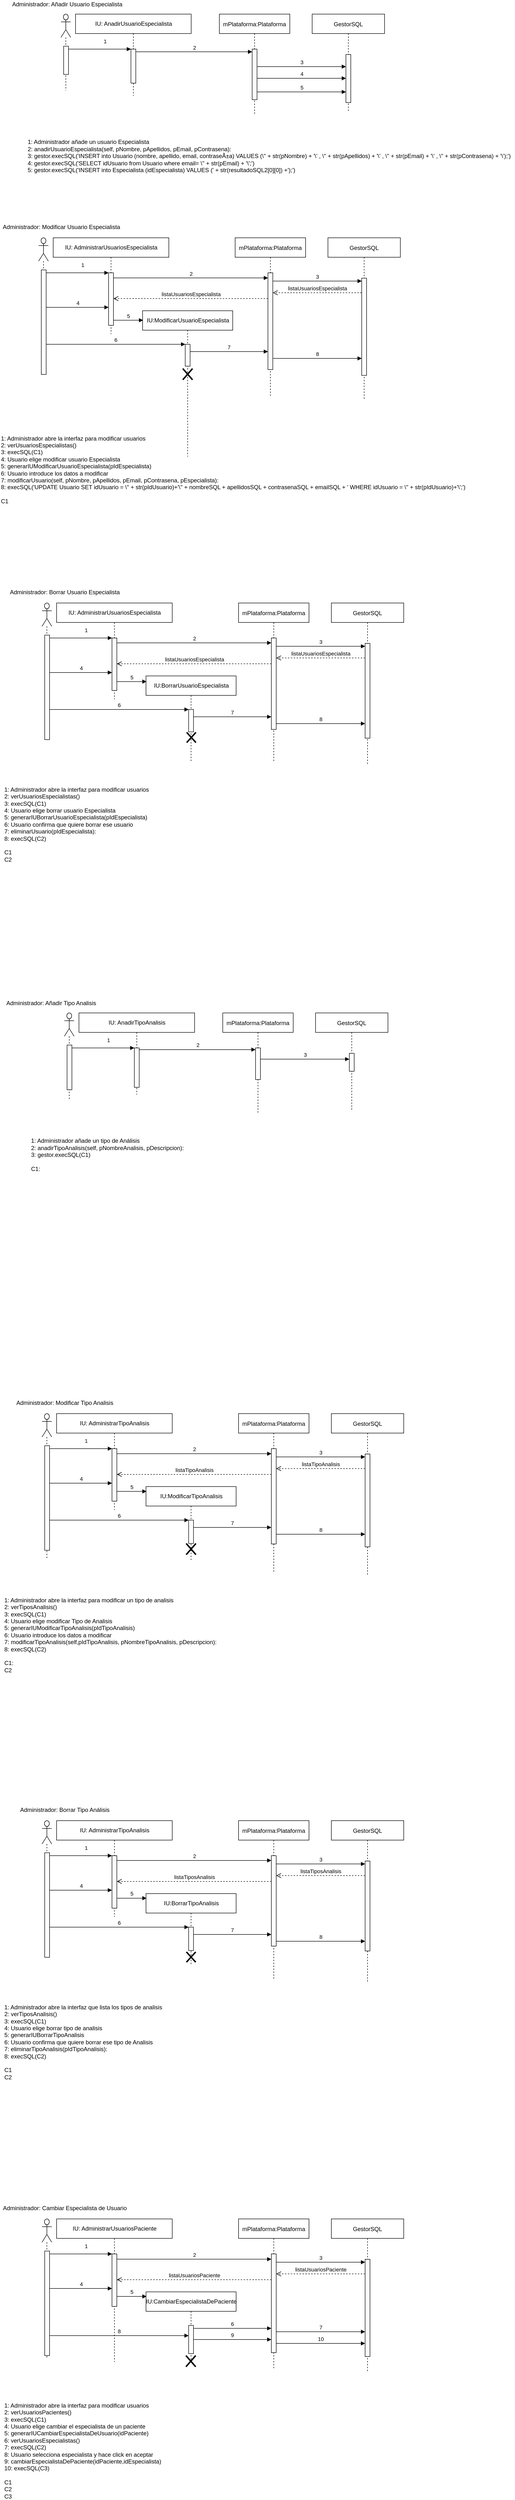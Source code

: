 <mxfile version="14.7.3" type="device"><diagram id="2d8JlAMnfl2l_LBs6VGi" name="Page-1"><mxGraphModel dx="1178" dy="-188" grid="0" gridSize="10" guides="1" tooltips="1" connect="1" arrows="1" fold="1" page="1" pageScale="1" pageWidth="1169" pageHeight="827" math="0" shadow="0"><root><mxCell id="0"/><mxCell id="1" parent="0"/><mxCell id="Lq28aBWyQEKYbJpeoMId-1" value="mPlataforma:Plataforma" style="shape=umlLifeline;perimeter=lifelinePerimeter;container=1;collapsible=0;recursiveResize=0;rounded=0;shadow=0;strokeWidth=1;" parent="1" vertex="1"><mxGeometry x="451.5" y="1316" width="145" height="206" as="geometry"/></mxCell><mxCell id="Lq28aBWyQEKYbJpeoMId-2" value="" style="points=[];perimeter=orthogonalPerimeter;rounded=0;shadow=0;strokeWidth=1;" parent="Lq28aBWyQEKYbJpeoMId-1" vertex="1"><mxGeometry x="67.5" y="72" width="10" height="104" as="geometry"/></mxCell><mxCell id="Lq28aBWyQEKYbJpeoMId-3" value="GestorSQL" style="shape=umlLifeline;perimeter=lifelinePerimeter;container=1;collapsible=0;recursiveResize=0;rounded=0;shadow=0;strokeWidth=1;" parent="1" vertex="1"><mxGeometry x="642.5" y="1316" width="149" height="201" as="geometry"/></mxCell><mxCell id="Lq28aBWyQEKYbJpeoMId-4" value="" style="points=[];perimeter=orthogonalPerimeter;rounded=0;shadow=0;strokeWidth=1;" parent="Lq28aBWyQEKYbJpeoMId-3" vertex="1"><mxGeometry x="69.5" y="83" width="10" height="99" as="geometry"/></mxCell><mxCell id="Lq28aBWyQEKYbJpeoMId-5" value="" style="shape=umlLifeline;participant=umlActor;perimeter=lifelinePerimeter;whiteSpace=wrap;html=1;container=1;collapsible=0;recursiveResize=0;verticalAlign=top;spacingTop=36;outlineConnect=0;size=48;" parent="1" vertex="1"><mxGeometry x="125.5" y="1316" width="20" height="157" as="geometry"/></mxCell><mxCell id="Lq28aBWyQEKYbJpeoMId-6" value="" style="html=1;points=[];perimeter=orthogonalPerimeter;" parent="Lq28aBWyQEKYbJpeoMId-5" vertex="1"><mxGeometry x="5.5" y="66" width="10" height="58" as="geometry"/></mxCell><mxCell id="Lq28aBWyQEKYbJpeoMId-7" value="IU: AnadirUsuarioEspecialista" style="shape=umlLifeline;perimeter=lifelinePerimeter;whiteSpace=wrap;html=1;container=1;collapsible=0;recursiveResize=0;outlineConnect=0;" parent="1" vertex="1"><mxGeometry x="155.5" y="1316" width="238" height="168" as="geometry"/></mxCell><mxCell id="Lq28aBWyQEKYbJpeoMId-8" value="" style="html=1;points=[];perimeter=orthogonalPerimeter;" parent="Lq28aBWyQEKYbJpeoMId-7" vertex="1"><mxGeometry x="114" y="72" width="10" height="70" as="geometry"/></mxCell><mxCell id="Lq28aBWyQEKYbJpeoMId-9" value="Administrador: Añadir Usuario Especialista" style="text;html=1;align=center;verticalAlign=middle;resizable=0;points=[];autosize=1;strokeColor=none;" parent="1" vertex="1"><mxGeometry x="19" y="1287" width="237" height="18" as="geometry"/></mxCell><mxCell id="Lq28aBWyQEKYbJpeoMId-10" value="1" style="html=1;verticalAlign=bottom;endArrow=block;entryX=0;entryY=0;" parent="1" source="Lq28aBWyQEKYbJpeoMId-6" target="Lq28aBWyQEKYbJpeoMId-8" edge="1"><mxGeometry x="0.171" y="7" relative="1" as="geometry"><mxPoint x="155.5" y="1388" as="sourcePoint"/><mxPoint as="offset"/></mxGeometry></mxCell><mxCell id="Lq28aBWyQEKYbJpeoMId-11" value="&lt;div style=&quot;text-align: justify&quot;&gt;&lt;span&gt;1: Administrador añade un usuario Especialista&lt;/span&gt;&lt;/div&gt;&lt;div style=&quot;text-align: justify&quot;&gt;&lt;/div&gt;&lt;span style=&quot;text-align: justify&quot;&gt;2: anadirUsuarioEspecialista(self, pNombre, pApellidos, pEmail, pContrasena):&lt;br&gt;3:&amp;nbsp;&lt;/span&gt;&lt;span style=&quot;text-align: justify&quot;&gt;gestor.execSQL('INSERT into Usuario (nombre, apellido, email, contraseÃ±a) VALUES (\'' + str(pNombre) + '\' , \'' + str(pApellidos) + '\' , \'' + str(pEmail) + '\' , \'' + str(pContrasena) + '\');')&lt;br&gt;4:&amp;nbsp;&lt;/span&gt;&lt;span style=&quot;text-align: justify&quot;&gt;gestor.execSQL('SELECT idUsuario from Usuario where email= \'' + str(pEmail) + '\';')&lt;br&gt;5:&amp;nbsp;&lt;/span&gt;&lt;span style=&quot;text-align: justify&quot;&gt;gestor.execSQL(&lt;/span&gt;&lt;span style=&quot;text-align: justify&quot;&gt;'INSERT into Especialista (idEspecialista) VALUES (' + str(resultadoSQL2[0][0]) +');')&lt;/span&gt;&lt;span style=&quot;text-align: justify&quot;&gt;&lt;br&gt;&lt;/span&gt;&lt;span style=&quot;text-align: justify&quot;&gt;&lt;div&gt;&lt;br&gt;&lt;/div&gt;&lt;/span&gt;" style="text;html=1;align=left;verticalAlign=middle;resizable=0;points=[];autosize=1;strokeColor=none;" parent="1" vertex="1"><mxGeometry x="55" y="1571" width="1004" height="88" as="geometry"/></mxCell><mxCell id="Lq28aBWyQEKYbJpeoMId-12" value="2" style="html=1;verticalAlign=bottom;endArrow=block;entryX=0.002;entryY=0.053;entryDx=0;entryDy=0;entryPerimeter=0;" parent="1" source="Lq28aBWyQEKYbJpeoMId-8" target="Lq28aBWyQEKYbJpeoMId-2" edge="1"><mxGeometry width="80" relative="1" as="geometry"><mxPoint x="241.5" y="1391" as="sourcePoint"/><mxPoint x="321.5" y="1391" as="targetPoint"/></mxGeometry></mxCell><mxCell id="Lq28aBWyQEKYbJpeoMId-13" value="3" style="html=1;verticalAlign=bottom;endArrow=block;" parent="1" source="Lq28aBWyQEKYbJpeoMId-2" target="Lq28aBWyQEKYbJpeoMId-4" edge="1"><mxGeometry width="80" relative="1" as="geometry"><mxPoint x="357" y="1657" as="sourcePoint"/><mxPoint x="703" y="1428" as="targetPoint"/><Array as="points"><mxPoint x="651" y="1424"/></Array></mxGeometry></mxCell><mxCell id="Lq28aBWyQEKYbJpeoMId-14" value="4" style="html=1;verticalAlign=bottom;endArrow=block;" parent="1" source="Lq28aBWyQEKYbJpeoMId-2" target="Lq28aBWyQEKYbJpeoMId-4" edge="1"><mxGeometry width="80" relative="1" as="geometry"><mxPoint x="529.5" y="1448" as="sourcePoint"/><mxPoint x="712.5" y="1448" as="targetPoint"/><Array as="points"><mxPoint x="651.5" y="1448"/></Array></mxGeometry></mxCell><mxCell id="Lq28aBWyQEKYbJpeoMId-15" value="5" style="html=1;verticalAlign=bottom;endArrow=block;" parent="1" source="Lq28aBWyQEKYbJpeoMId-2" target="Lq28aBWyQEKYbJpeoMId-4" edge="1"><mxGeometry width="80" relative="1" as="geometry"><mxPoint x="529.5" y="1476" as="sourcePoint"/><mxPoint x="712.5" y="1476" as="targetPoint"/><Array as="points"><mxPoint x="651.5" y="1476"/></Array></mxGeometry></mxCell><mxCell id="Lq28aBWyQEKYbJpeoMId-44" value="mPlataforma:Plataforma" style="shape=umlLifeline;perimeter=lifelinePerimeter;container=1;collapsible=0;recursiveResize=0;rounded=0;shadow=0;strokeWidth=1;" parent="1" vertex="1"><mxGeometry x="484" y="1776" width="145" height="327" as="geometry"/></mxCell><mxCell id="Lq28aBWyQEKYbJpeoMId-45" value="" style="points=[];perimeter=orthogonalPerimeter;rounded=0;shadow=0;strokeWidth=1;" parent="Lq28aBWyQEKYbJpeoMId-44" vertex="1"><mxGeometry x="67.5" y="72" width="10" height="199" as="geometry"/></mxCell><mxCell id="Lq28aBWyQEKYbJpeoMId-46" value="GestorSQL" style="shape=umlLifeline;perimeter=lifelinePerimeter;container=1;collapsible=0;recursiveResize=0;rounded=0;shadow=0;strokeWidth=1;" parent="1" vertex="1"><mxGeometry x="675" y="1776" width="149" height="331" as="geometry"/></mxCell><mxCell id="Lq28aBWyQEKYbJpeoMId-47" value="" style="points=[];perimeter=orthogonalPerimeter;rounded=0;shadow=0;strokeWidth=1;" parent="Lq28aBWyQEKYbJpeoMId-46" vertex="1"><mxGeometry x="69.5" y="83" width="10" height="200" as="geometry"/></mxCell><mxCell id="Lq28aBWyQEKYbJpeoMId-48" value="" style="shape=umlLifeline;participant=umlActor;perimeter=lifelinePerimeter;whiteSpace=wrap;html=1;container=1;collapsible=0;recursiveResize=0;verticalAlign=top;spacingTop=36;outlineConnect=0;size=48;" parent="1" vertex="1"><mxGeometry x="79.5" y="1776" width="20" height="281" as="geometry"/></mxCell><mxCell id="Lq28aBWyQEKYbJpeoMId-49" value="" style="html=1;points=[];perimeter=orthogonalPerimeter;" parent="Lq28aBWyQEKYbJpeoMId-48" vertex="1"><mxGeometry x="5.5" y="66" width="10" height="215" as="geometry"/></mxCell><mxCell id="Lq28aBWyQEKYbJpeoMId-50" value="IU: AdministrarUsuariosEspecialista" style="shape=umlLifeline;perimeter=lifelinePerimeter;whiteSpace=wrap;html=1;container=1;collapsible=0;recursiveResize=0;outlineConnect=0;" parent="1" vertex="1"><mxGeometry x="109.5" y="1776" width="238" height="198" as="geometry"/></mxCell><mxCell id="Lq28aBWyQEKYbJpeoMId-51" value="" style="html=1;points=[];perimeter=orthogonalPerimeter;" parent="Lq28aBWyQEKYbJpeoMId-50" vertex="1"><mxGeometry x="114" y="72" width="10" height="108" as="geometry"/></mxCell><mxCell id="Lq28aBWyQEKYbJpeoMId-52" value="Administrador: Modificar Usuario Especialista" style="text;html=1;align=center;verticalAlign=middle;resizable=0;points=[];autosize=1;strokeColor=none;" parent="1" vertex="1"><mxGeometry y="1745" width="251" height="18" as="geometry"/></mxCell><mxCell id="Lq28aBWyQEKYbJpeoMId-53" value="1" style="html=1;verticalAlign=bottom;endArrow=block;entryX=0;entryY=0;" parent="1" source="Lq28aBWyQEKYbJpeoMId-49" target="Lq28aBWyQEKYbJpeoMId-51" edge="1"><mxGeometry x="0.171" y="7" relative="1" as="geometry"><mxPoint x="109.5" y="1848" as="sourcePoint"/><mxPoint as="offset"/></mxGeometry></mxCell><mxCell id="Lq28aBWyQEKYbJpeoMId-54" value="2" style="html=1;verticalAlign=bottom;endArrow=block;entryX=0.002;entryY=0.053;entryDx=0;entryDy=0;entryPerimeter=0;" parent="1" source="Lq28aBWyQEKYbJpeoMId-51" target="Lq28aBWyQEKYbJpeoMId-45" edge="1"><mxGeometry width="80" relative="1" as="geometry"><mxPoint x="195.5" y="1851" as="sourcePoint"/><mxPoint x="275.5" y="1851" as="targetPoint"/></mxGeometry></mxCell><mxCell id="Lq28aBWyQEKYbJpeoMId-55" value="3" style="html=1;verticalAlign=bottom;endArrow=block;" parent="1" source="Lq28aBWyQEKYbJpeoMId-45" target="Lq28aBWyQEKYbJpeoMId-47" edge="1"><mxGeometry width="80" relative="1" as="geometry"><mxPoint x="389.5" y="2117" as="sourcePoint"/><mxPoint x="735.5" y="1888" as="targetPoint"/><Array as="points"><mxPoint x="671.5" y="1865"/></Array></mxGeometry></mxCell><mxCell id="Lq28aBWyQEKYbJpeoMId-56" value="&lt;div style=&quot;text-align: justify&quot;&gt;&lt;span&gt;1: Administrador abre la interfaz para modificar usuarios&lt;/span&gt;&lt;/div&gt;&lt;div style=&quot;text-align: justify&quot;&gt;&lt;span&gt;2: verUsuariosEspecialistas()&lt;/span&gt;&lt;/div&gt;&lt;div style=&quot;text-align: justify&quot;&gt;&lt;span&gt;3: execSQL(C1)&lt;/span&gt;&lt;/div&gt;&lt;div style=&quot;text-align: justify&quot;&gt;&lt;span&gt;4: Usuario elige modificar usuario Especialista&lt;/span&gt;&lt;/div&gt;&lt;div style=&quot;text-align: justify&quot;&gt;&lt;span&gt;5: generarIUModificarUsuarioEspecialista(pIdEspecialista)&lt;/span&gt;&lt;/div&gt;&lt;div style=&quot;text-align: justify&quot;&gt;&lt;span&gt;6: Usuario introduce los datos a modificar&lt;/span&gt;&lt;/div&gt;&lt;div style=&quot;text-align: justify&quot;&gt;&lt;/div&gt;&lt;span style=&quot;text-align: justify&quot;&gt;7: modificarUsuario(self, pNombre, pApellidos, pEmail, pContrasena, pEspecialista):&lt;br&gt;8:&amp;nbsp;&lt;/span&gt;&lt;span style=&quot;text-align: justify&quot;&gt;execSQL('UPDATE Usuario SET idUsuario = \'' + str(pIdUsuario)+'\'' + nombreSQL + apellidosSQL + contrasenaSQL + emailSQL + ' WHERE idUsuario = \'' + str(pIdUsuario)+'\';')&lt;br&gt;&lt;/span&gt;&lt;span style=&quot;text-align: justify&quot;&gt;&lt;br&gt;&lt;/span&gt;&lt;span style=&quot;text-align: justify&quot;&gt;C1&lt;br&gt;&lt;/span&gt;" style="text;html=1;align=left;verticalAlign=middle;resizable=0;points=[];autosize=1;strokeColor=none;" parent="1" vertex="1"><mxGeometry y="2184" width="966" height="137" as="geometry"/></mxCell><mxCell id="g32bFX81CYO1SsL2D6xc-5" value="listaUsuariosEspecialista" style="html=1;verticalAlign=bottom;endArrow=open;dashed=1;endSize=8;" parent="1" source="Lq28aBWyQEKYbJpeoMId-47" target="Lq28aBWyQEKYbJpeoMId-45" edge="1"><mxGeometry relative="1" as="geometry"><mxPoint x="653.5" y="1788" as="sourcePoint"/><mxPoint x="573.5" y="1788" as="targetPoint"/><Array as="points"><mxPoint x="632" y="1889"/></Array></mxGeometry></mxCell><mxCell id="g32bFX81CYO1SsL2D6xc-6" value="listaUsuariosEspecialista" style="html=1;verticalAlign=bottom;endArrow=open;dashed=1;endSize=8;" parent="1" source="Lq28aBWyQEKYbJpeoMId-45" target="Lq28aBWyQEKYbJpeoMId-51" edge="1"><mxGeometry relative="1" as="geometry"><mxPoint x="575" y="1788" as="sourcePoint"/><mxPoint x="495" y="1788" as="targetPoint"/><Array as="points"><mxPoint x="385" y="1901"/></Array></mxGeometry></mxCell><mxCell id="g32bFX81CYO1SsL2D6xc-7" value="4" style="html=1;verticalAlign=bottom;endArrow=block;" parent="1" source="Lq28aBWyQEKYbJpeoMId-49" target="Lq28aBWyQEKYbJpeoMId-51" edge="1"><mxGeometry width="80" relative="1" as="geometry"><mxPoint x="604" y="1980" as="sourcePoint"/><mxPoint x="684" y="1980" as="targetPoint"/><Array as="points"><mxPoint x="178" y="1919"/></Array></mxGeometry></mxCell><mxCell id="g32bFX81CYO1SsL2D6xc-8" value="IU:ModificarUsuarioEspecialista" style="shape=umlLifeline;perimeter=lifelinePerimeter;whiteSpace=wrap;html=1;container=1;collapsible=0;recursiveResize=0;outlineConnect=0;" parent="1" vertex="1"><mxGeometry x="293.5" y="1926" width="185.5" height="300" as="geometry"/></mxCell><mxCell id="g32bFX81CYO1SsL2D6xc-9" value="5" style="html=1;verticalAlign=bottom;endArrow=block;entryX=0.006;entryY=0.065;entryDx=0;entryDy=0;entryPerimeter=0;" parent="1" source="Lq28aBWyQEKYbJpeoMId-51" target="g32bFX81CYO1SsL2D6xc-8" edge="1"><mxGeometry width="80" relative="1" as="geometry"><mxPoint x="604" y="1973" as="sourcePoint"/><mxPoint x="684" y="1973" as="targetPoint"/></mxGeometry></mxCell><mxCell id="g32bFX81CYO1SsL2D6xc-10" value="" style="html=1;points=[];perimeter=orthogonalPerimeter;" parent="1" vertex="1"><mxGeometry x="381.25" y="1995" width="10" height="45" as="geometry"/></mxCell><mxCell id="g32bFX81CYO1SsL2D6xc-11" value="6" style="html=1;verticalAlign=bottom;endArrow=block;" parent="1" source="Lq28aBWyQEKYbJpeoMId-49" target="g32bFX81CYO1SsL2D6xc-10" edge="1"><mxGeometry width="80" relative="1" as="geometry"><mxPoint x="604" y="1966" as="sourcePoint"/><mxPoint x="355" y="2014" as="targetPoint"/></mxGeometry></mxCell><mxCell id="g32bFX81CYO1SsL2D6xc-12" value="7" style="html=1;verticalAlign=bottom;endArrow=block;" parent="1" source="g32bFX81CYO1SsL2D6xc-10" target="Lq28aBWyQEKYbJpeoMId-45" edge="1"><mxGeometry width="80" relative="1" as="geometry"><mxPoint x="431" y="2037" as="sourcePoint"/><mxPoint x="876" y="1989" as="targetPoint"/><Array as="points"><mxPoint x="443" y="2010"/></Array></mxGeometry></mxCell><mxCell id="g32bFX81CYO1SsL2D6xc-13" value="8" style="html=1;verticalAlign=bottom;endArrow=block;" parent="1" source="Lq28aBWyQEKYbJpeoMId-45" target="Lq28aBWyQEKYbJpeoMId-47" edge="1"><mxGeometry width="80" relative="1" as="geometry"><mxPoint x="526" y="2099" as="sourcePoint"/><mxPoint x="606" y="2099" as="targetPoint"/><Array as="points"><mxPoint x="622" y="2024"/></Array></mxGeometry></mxCell><mxCell id="g32bFX81CYO1SsL2D6xc-14" value="mPlataforma:Plataforma" style="shape=umlLifeline;perimeter=lifelinePerimeter;container=1;collapsible=0;recursiveResize=0;rounded=0;shadow=0;strokeWidth=1;" parent="1" vertex="1"><mxGeometry x="491" y="2527" width="145" height="327" as="geometry"/></mxCell><mxCell id="g32bFX81CYO1SsL2D6xc-15" value="" style="points=[];perimeter=orthogonalPerimeter;rounded=0;shadow=0;strokeWidth=1;" parent="g32bFX81CYO1SsL2D6xc-14" vertex="1"><mxGeometry x="67.5" y="72" width="10" height="188" as="geometry"/></mxCell><mxCell id="g32bFX81CYO1SsL2D6xc-16" value="GestorSQL" style="shape=umlLifeline;perimeter=lifelinePerimeter;container=1;collapsible=0;recursiveResize=0;rounded=0;shadow=0;strokeWidth=1;" parent="1" vertex="1"><mxGeometry x="682" y="2527" width="149" height="331" as="geometry"/></mxCell><mxCell id="g32bFX81CYO1SsL2D6xc-17" value="" style="points=[];perimeter=orthogonalPerimeter;rounded=0;shadow=0;strokeWidth=1;" parent="g32bFX81CYO1SsL2D6xc-16" vertex="1"><mxGeometry x="69.5" y="83" width="10" height="195" as="geometry"/></mxCell><mxCell id="g32bFX81CYO1SsL2D6xc-18" value="" style="shape=umlLifeline;participant=umlActor;perimeter=lifelinePerimeter;whiteSpace=wrap;html=1;container=1;collapsible=0;recursiveResize=0;verticalAlign=top;spacingTop=36;outlineConnect=0;size=48;" parent="1" vertex="1"><mxGeometry x="86.5" y="2527" width="20" height="281" as="geometry"/></mxCell><mxCell id="g32bFX81CYO1SsL2D6xc-19" value="" style="html=1;points=[];perimeter=orthogonalPerimeter;" parent="g32bFX81CYO1SsL2D6xc-18" vertex="1"><mxGeometry x="5.5" y="66" width="10" height="215" as="geometry"/></mxCell><mxCell id="g32bFX81CYO1SsL2D6xc-20" value="IU: AdministrarUsuariosEspecialista" style="shape=umlLifeline;perimeter=lifelinePerimeter;whiteSpace=wrap;html=1;container=1;collapsible=0;recursiveResize=0;outlineConnect=0;" parent="1" vertex="1"><mxGeometry x="116.5" y="2527" width="238" height="198" as="geometry"/></mxCell><mxCell id="g32bFX81CYO1SsL2D6xc-21" value="" style="html=1;points=[];perimeter=orthogonalPerimeter;" parent="g32bFX81CYO1SsL2D6xc-20" vertex="1"><mxGeometry x="114" y="72" width="10" height="108" as="geometry"/></mxCell><mxCell id="g32bFX81CYO1SsL2D6xc-22" value="Administrador: Borrar Usuario Especialista" style="text;html=1;align=center;verticalAlign=middle;resizable=0;points=[];autosize=1;strokeColor=none;" parent="1" vertex="1"><mxGeometry x="15" y="2496" width="236" height="18" as="geometry"/></mxCell><mxCell id="g32bFX81CYO1SsL2D6xc-23" value="1" style="html=1;verticalAlign=bottom;endArrow=block;entryX=0;entryY=0;" parent="1" source="g32bFX81CYO1SsL2D6xc-19" target="g32bFX81CYO1SsL2D6xc-21" edge="1"><mxGeometry x="0.171" y="7" relative="1" as="geometry"><mxPoint x="116.5" y="2599" as="sourcePoint"/><mxPoint as="offset"/></mxGeometry></mxCell><mxCell id="g32bFX81CYO1SsL2D6xc-24" value="2" style="html=1;verticalAlign=bottom;endArrow=block;entryX=0.002;entryY=0.053;entryDx=0;entryDy=0;entryPerimeter=0;" parent="1" source="g32bFX81CYO1SsL2D6xc-21" target="g32bFX81CYO1SsL2D6xc-15" edge="1"><mxGeometry width="80" relative="1" as="geometry"><mxPoint x="202.5" y="2602" as="sourcePoint"/><mxPoint x="282.5" y="2602" as="targetPoint"/></mxGeometry></mxCell><mxCell id="g32bFX81CYO1SsL2D6xc-25" value="3" style="html=1;verticalAlign=bottom;endArrow=block;" parent="1" source="g32bFX81CYO1SsL2D6xc-15" target="g32bFX81CYO1SsL2D6xc-17" edge="1"><mxGeometry width="80" relative="1" as="geometry"><mxPoint x="396.5" y="2868" as="sourcePoint"/><mxPoint x="742.5" y="2639" as="targetPoint"/><Array as="points"><mxPoint x="678.5" y="2616"/></Array></mxGeometry></mxCell><mxCell id="g32bFX81CYO1SsL2D6xc-26" value="&lt;div style=&quot;text-align: justify&quot;&gt;&lt;span&gt;1: Administrador abre la interfaz para modificar usuarios&lt;/span&gt;&lt;/div&gt;&lt;div style=&quot;text-align: justify&quot;&gt;&lt;span&gt;2: verUsuariosEspecialistas()&lt;/span&gt;&lt;/div&gt;&lt;div style=&quot;text-align: justify&quot;&gt;&lt;span&gt;3: execSQL(C1)&lt;/span&gt;&lt;/div&gt;&lt;div style=&quot;text-align: justify&quot;&gt;&lt;span&gt;4: Usuario elige borrar usuario Especialista&lt;/span&gt;&lt;/div&gt;&lt;div style=&quot;text-align: justify&quot;&gt;&lt;span&gt;5: generarIUBorrarUsuarioEspecialista(pIdEspecialista)&lt;/span&gt;&lt;/div&gt;&lt;div style=&quot;text-align: justify&quot;&gt;&lt;span&gt;6: Usuario confirma que quiere borrar ese usuario&lt;/span&gt;&lt;/div&gt;&lt;div style=&quot;text-align: justify&quot;&gt;&lt;/div&gt;&lt;span style=&quot;text-align: justify&quot;&gt;7: eliminarUsuario(pIdEspecialista):&lt;br&gt;8:&amp;nbsp;&lt;/span&gt;&lt;span style=&quot;text-align: justify&quot;&gt;execSQL(C2)&lt;br&gt;&lt;/span&gt;&lt;span style=&quot;text-align: justify&quot;&gt;&lt;br&gt;C1&lt;br&gt;C2&lt;br&gt;&lt;/span&gt;&lt;span style=&quot;text-align: justify&quot;&gt;&lt;br&gt;&lt;/span&gt;&lt;span style=&quot;text-align: justify&quot;&gt;&lt;div&gt;&lt;br&gt;&lt;/div&gt;&lt;/span&gt;&lt;span style=&quot;text-align: justify&quot;&gt;&lt;div&gt;&lt;br&gt;&lt;/div&gt;&lt;/span&gt;" style="text;html=1;align=left;verticalAlign=middle;resizable=0;points=[];autosize=1;strokeColor=none;" parent="1" vertex="1"><mxGeometry x="7" y="2908" width="307" height="191" as="geometry"/></mxCell><mxCell id="g32bFX81CYO1SsL2D6xc-27" value="listaUsuariosEspecialista" style="html=1;verticalAlign=bottom;endArrow=open;dashed=1;endSize=8;" parent="1" source="g32bFX81CYO1SsL2D6xc-17" target="g32bFX81CYO1SsL2D6xc-15" edge="1"><mxGeometry relative="1" as="geometry"><mxPoint x="660.5" y="2539" as="sourcePoint"/><mxPoint x="580.5" y="2539" as="targetPoint"/><Array as="points"><mxPoint x="639" y="2640"/></Array></mxGeometry></mxCell><mxCell id="g32bFX81CYO1SsL2D6xc-28" value="listaUsuariosEspecialista" style="html=1;verticalAlign=bottom;endArrow=open;dashed=1;endSize=8;" parent="1" source="g32bFX81CYO1SsL2D6xc-15" target="g32bFX81CYO1SsL2D6xc-21" edge="1"><mxGeometry relative="1" as="geometry"><mxPoint x="582" y="2539" as="sourcePoint"/><mxPoint x="502" y="2539" as="targetPoint"/><Array as="points"><mxPoint x="392" y="2652"/></Array></mxGeometry></mxCell><mxCell id="g32bFX81CYO1SsL2D6xc-29" value="4" style="html=1;verticalAlign=bottom;endArrow=block;" parent="1" source="g32bFX81CYO1SsL2D6xc-19" target="g32bFX81CYO1SsL2D6xc-21" edge="1"><mxGeometry width="80" relative="1" as="geometry"><mxPoint x="611" y="2731" as="sourcePoint"/><mxPoint x="691" y="2731" as="targetPoint"/><Array as="points"><mxPoint x="185" y="2670"/></Array></mxGeometry></mxCell><mxCell id="g32bFX81CYO1SsL2D6xc-30" value="IU:BorrarUsuarioEspecialista" style="shape=umlLifeline;perimeter=lifelinePerimeter;whiteSpace=wrap;html=1;container=1;collapsible=0;recursiveResize=0;outlineConnect=0;" parent="1" vertex="1"><mxGeometry x="300.5" y="2677" width="185.5" height="178" as="geometry"/></mxCell><mxCell id="g32bFX81CYO1SsL2D6xc-31" value="5" style="html=1;verticalAlign=bottom;endArrow=block;entryX=0.006;entryY=0.065;entryDx=0;entryDy=0;entryPerimeter=0;" parent="1" source="g32bFX81CYO1SsL2D6xc-21" target="g32bFX81CYO1SsL2D6xc-30" edge="1"><mxGeometry width="80" relative="1" as="geometry"><mxPoint x="611" y="2724" as="sourcePoint"/><mxPoint x="691" y="2724" as="targetPoint"/></mxGeometry></mxCell><mxCell id="g32bFX81CYO1SsL2D6xc-32" value="" style="html=1;points=[];perimeter=orthogonalPerimeter;" parent="1" vertex="1"><mxGeometry x="388.25" y="2746" width="10" height="46" as="geometry"/></mxCell><mxCell id="g32bFX81CYO1SsL2D6xc-33" value="6" style="html=1;verticalAlign=bottom;endArrow=block;" parent="1" source="g32bFX81CYO1SsL2D6xc-19" target="g32bFX81CYO1SsL2D6xc-32" edge="1"><mxGeometry width="80" relative="1" as="geometry"><mxPoint x="611" y="2717" as="sourcePoint"/><mxPoint x="362" y="2765" as="targetPoint"/></mxGeometry></mxCell><mxCell id="g32bFX81CYO1SsL2D6xc-34" value="7" style="html=1;verticalAlign=bottom;endArrow=block;" parent="1" source="g32bFX81CYO1SsL2D6xc-32" target="g32bFX81CYO1SsL2D6xc-15" edge="1"><mxGeometry width="80" relative="1" as="geometry"><mxPoint x="438" y="2788" as="sourcePoint"/><mxPoint x="883" y="2740" as="targetPoint"/><Array as="points"><mxPoint x="450" y="2761"/></Array></mxGeometry></mxCell><mxCell id="g32bFX81CYO1SsL2D6xc-35" value="8" style="html=1;verticalAlign=bottom;endArrow=block;" parent="1" source="g32bFX81CYO1SsL2D6xc-15" target="g32bFX81CYO1SsL2D6xc-17" edge="1"><mxGeometry width="80" relative="1" as="geometry"><mxPoint x="533" y="2850" as="sourcePoint"/><mxPoint x="613" y="2850" as="targetPoint"/><Array as="points"><mxPoint x="629" y="2775"/></Array></mxGeometry></mxCell><mxCell id="g32bFX81CYO1SsL2D6xc-36" value="" style="shape=umlDestroy;whiteSpace=wrap;html=1;strokeWidth=3;" parent="1" vertex="1"><mxGeometry x="384.25" y="2793" width="19" height="21" as="geometry"/></mxCell><mxCell id="g32bFX81CYO1SsL2D6xc-37" value="" style="shape=umlDestroy;whiteSpace=wrap;html=1;strokeWidth=3;" parent="1" vertex="1"><mxGeometry x="376.25" y="2045" width="20" height="23" as="geometry"/></mxCell><mxCell id="g32bFX81CYO1SsL2D6xc-38" value="mPlataforma:Plataforma" style="shape=umlLifeline;perimeter=lifelinePerimeter;container=1;collapsible=0;recursiveResize=0;rounded=0;shadow=0;strokeWidth=1;" parent="1" vertex="1"><mxGeometry x="458.5" y="3370" width="145" height="206" as="geometry"/></mxCell><mxCell id="g32bFX81CYO1SsL2D6xc-39" value="" style="points=[];perimeter=orthogonalPerimeter;rounded=0;shadow=0;strokeWidth=1;" parent="g32bFX81CYO1SsL2D6xc-38" vertex="1"><mxGeometry x="67.5" y="72" width="10" height="65" as="geometry"/></mxCell><mxCell id="g32bFX81CYO1SsL2D6xc-40" value="GestorSQL" style="shape=umlLifeline;perimeter=lifelinePerimeter;container=1;collapsible=0;recursiveResize=0;rounded=0;shadow=0;strokeWidth=1;" parent="1" vertex="1"><mxGeometry x="649.5" y="3370" width="149" height="201" as="geometry"/></mxCell><mxCell id="g32bFX81CYO1SsL2D6xc-41" value="" style="points=[];perimeter=orthogonalPerimeter;rounded=0;shadow=0;strokeWidth=1;" parent="g32bFX81CYO1SsL2D6xc-40" vertex="1"><mxGeometry x="69.5" y="83" width="10" height="37" as="geometry"/></mxCell><mxCell id="g32bFX81CYO1SsL2D6xc-42" value="" style="shape=umlLifeline;participant=umlActor;perimeter=lifelinePerimeter;whiteSpace=wrap;html=1;container=1;collapsible=0;recursiveResize=0;verticalAlign=top;spacingTop=36;outlineConnect=0;size=48;" parent="1" vertex="1"><mxGeometry x="132.5" y="3370" width="20" height="180" as="geometry"/></mxCell><mxCell id="g32bFX81CYO1SsL2D6xc-43" value="" style="html=1;points=[];perimeter=orthogonalPerimeter;" parent="g32bFX81CYO1SsL2D6xc-42" vertex="1"><mxGeometry x="5.5" y="66" width="10" height="92" as="geometry"/></mxCell><mxCell id="g32bFX81CYO1SsL2D6xc-44" value="IU: AnadirTipoAnalisis" style="shape=umlLifeline;perimeter=lifelinePerimeter;whiteSpace=wrap;html=1;container=1;collapsible=0;recursiveResize=0;outlineConnect=0;" parent="1" vertex="1"><mxGeometry x="162.5" y="3370" width="238" height="168" as="geometry"/></mxCell><mxCell id="g32bFX81CYO1SsL2D6xc-45" value="" style="html=1;points=[];perimeter=orthogonalPerimeter;" parent="g32bFX81CYO1SsL2D6xc-44" vertex="1"><mxGeometry x="114" y="72" width="10" height="81" as="geometry"/></mxCell><mxCell id="g32bFX81CYO1SsL2D6xc-46" value="Administrador: Añadir Tipo Analisis" style="text;html=1;align=center;verticalAlign=middle;resizable=0;points=[];autosize=1;strokeColor=none;" parent="1" vertex="1"><mxGeometry x="7" y="3341" width="195" height="18" as="geometry"/></mxCell><mxCell id="g32bFX81CYO1SsL2D6xc-47" value="1" style="html=1;verticalAlign=bottom;endArrow=block;entryX=0;entryY=0;" parent="1" source="g32bFX81CYO1SsL2D6xc-43" target="g32bFX81CYO1SsL2D6xc-45" edge="1"><mxGeometry x="0.171" y="7" relative="1" as="geometry"><mxPoint x="162.5" y="3442" as="sourcePoint"/><mxPoint as="offset"/></mxGeometry></mxCell><mxCell id="g32bFX81CYO1SsL2D6xc-48" value="&lt;div style=&quot;text-align: justify&quot;&gt;&lt;span&gt;1: Administrador añade un tipo de Análisis&lt;/span&gt;&lt;/div&gt;&lt;div style=&quot;text-align: justify&quot;&gt;&lt;/div&gt;&lt;span style=&quot;text-align: justify&quot;&gt;2: anadirTipoAnalisis(self, pNombreAnalisis, pDescripcion):&lt;br&gt;3:&amp;nbsp;&lt;/span&gt;&lt;span style=&quot;text-align: justify&quot;&gt;gestor.execSQL(C1)&lt;br&gt;&lt;/span&gt;&lt;span style=&quot;text-align: justify&quot;&gt;&lt;br&gt;C1:&lt;br&gt;&lt;/span&gt;&lt;span style=&quot;text-align: justify&quot;&gt;&lt;div&gt;&lt;br&gt;&lt;/div&gt;&lt;/span&gt;" style="text;html=1;align=left;verticalAlign=middle;resizable=0;points=[];autosize=1;strokeColor=none;" parent="1" vertex="1"><mxGeometry x="62" y="3625" width="324" height="88" as="geometry"/></mxCell><mxCell id="g32bFX81CYO1SsL2D6xc-49" value="2" style="html=1;verticalAlign=bottom;endArrow=block;entryX=0.002;entryY=0.053;entryDx=0;entryDy=0;entryPerimeter=0;" parent="1" source="g32bFX81CYO1SsL2D6xc-45" target="g32bFX81CYO1SsL2D6xc-39" edge="1"><mxGeometry width="80" relative="1" as="geometry"><mxPoint x="248.5" y="3445" as="sourcePoint"/><mxPoint x="328.5" y="3445" as="targetPoint"/></mxGeometry></mxCell><mxCell id="g32bFX81CYO1SsL2D6xc-50" value="3" style="html=1;verticalAlign=bottom;endArrow=block;" parent="1" source="g32bFX81CYO1SsL2D6xc-39" target="g32bFX81CYO1SsL2D6xc-41" edge="1"><mxGeometry width="80" relative="1" as="geometry"><mxPoint x="364" y="3711" as="sourcePoint"/><mxPoint x="710" y="3482" as="targetPoint"/><Array as="points"><mxPoint x="560" y="3465"/></Array></mxGeometry></mxCell><mxCell id="g32bFX81CYO1SsL2D6xc-53" value="mPlataforma:Plataforma" style="shape=umlLifeline;perimeter=lifelinePerimeter;container=1;collapsible=0;recursiveResize=0;rounded=0;shadow=0;strokeWidth=1;" parent="1" vertex="1"><mxGeometry x="491" y="4194" width="145" height="327" as="geometry"/></mxCell><mxCell id="g32bFX81CYO1SsL2D6xc-54" value="" style="points=[];perimeter=orthogonalPerimeter;rounded=0;shadow=0;strokeWidth=1;" parent="g32bFX81CYO1SsL2D6xc-53" vertex="1"><mxGeometry x="67.5" y="72" width="10" height="196" as="geometry"/></mxCell><mxCell id="g32bFX81CYO1SsL2D6xc-55" value="GestorSQL" style="shape=umlLifeline;perimeter=lifelinePerimeter;container=1;collapsible=0;recursiveResize=0;rounded=0;shadow=0;strokeWidth=1;" parent="1" vertex="1"><mxGeometry x="682" y="4194" width="149" height="331" as="geometry"/></mxCell><mxCell id="g32bFX81CYO1SsL2D6xc-56" value="" style="points=[];perimeter=orthogonalPerimeter;rounded=0;shadow=0;strokeWidth=1;" parent="g32bFX81CYO1SsL2D6xc-55" vertex="1"><mxGeometry x="69.5" y="83" width="10" height="191" as="geometry"/></mxCell><mxCell id="g32bFX81CYO1SsL2D6xc-57" value="" style="shape=umlLifeline;participant=umlActor;perimeter=lifelinePerimeter;whiteSpace=wrap;html=1;container=1;collapsible=0;recursiveResize=0;verticalAlign=top;spacingTop=36;outlineConnect=0;size=48;" parent="1" vertex="1"><mxGeometry x="86.5" y="4194" width="20" height="300" as="geometry"/></mxCell><mxCell id="g32bFX81CYO1SsL2D6xc-58" value="" style="html=1;points=[];perimeter=orthogonalPerimeter;" parent="g32bFX81CYO1SsL2D6xc-57" vertex="1"><mxGeometry x="5.5" y="66" width="10" height="215" as="geometry"/></mxCell><mxCell id="g32bFX81CYO1SsL2D6xc-59" value="IU: AdministrarTipoAnalisis" style="shape=umlLifeline;perimeter=lifelinePerimeter;whiteSpace=wrap;html=1;container=1;collapsible=0;recursiveResize=0;outlineConnect=0;" parent="1" vertex="1"><mxGeometry x="116.5" y="4194" width="238" height="198" as="geometry"/></mxCell><mxCell id="g32bFX81CYO1SsL2D6xc-60" value="" style="html=1;points=[];perimeter=orthogonalPerimeter;" parent="g32bFX81CYO1SsL2D6xc-59" vertex="1"><mxGeometry x="114" y="72" width="10" height="108" as="geometry"/></mxCell><mxCell id="g32bFX81CYO1SsL2D6xc-61" value="Administrador: Modificar Tipo Analisis" style="text;html=1;align=center;verticalAlign=middle;resizable=0;points=[];autosize=1;strokeColor=none;" parent="1" vertex="1"><mxGeometry x="28" y="4163" width="209" height="18" as="geometry"/></mxCell><mxCell id="g32bFX81CYO1SsL2D6xc-62" value="1" style="html=1;verticalAlign=bottom;endArrow=block;entryX=0;entryY=0;" parent="1" source="g32bFX81CYO1SsL2D6xc-58" target="g32bFX81CYO1SsL2D6xc-60" edge="1"><mxGeometry x="0.171" y="7" relative="1" as="geometry"><mxPoint x="116.5" y="4266" as="sourcePoint"/><mxPoint as="offset"/></mxGeometry></mxCell><mxCell id="g32bFX81CYO1SsL2D6xc-63" value="2" style="html=1;verticalAlign=bottom;endArrow=block;entryX=0.002;entryY=0.053;entryDx=0;entryDy=0;entryPerimeter=0;" parent="1" source="g32bFX81CYO1SsL2D6xc-60" target="g32bFX81CYO1SsL2D6xc-54" edge="1"><mxGeometry width="80" relative="1" as="geometry"><mxPoint x="202.5" y="4269" as="sourcePoint"/><mxPoint x="282.5" y="4269" as="targetPoint"/></mxGeometry></mxCell><mxCell id="g32bFX81CYO1SsL2D6xc-64" value="3" style="html=1;verticalAlign=bottom;endArrow=block;" parent="1" source="g32bFX81CYO1SsL2D6xc-54" target="g32bFX81CYO1SsL2D6xc-56" edge="1"><mxGeometry width="80" relative="1" as="geometry"><mxPoint x="396.5" y="4535" as="sourcePoint"/><mxPoint x="742.5" y="4306" as="targetPoint"/><Array as="points"><mxPoint x="678.5" y="4283"/></Array></mxGeometry></mxCell><mxCell id="g32bFX81CYO1SsL2D6xc-65" value="&lt;div style=&quot;text-align: justify&quot;&gt;&lt;span&gt;1: Administrador abre la interfaz para modificar un tipo de analisis&lt;/span&gt;&lt;/div&gt;&lt;div style=&quot;text-align: justify&quot;&gt;&lt;span&gt;2: verTiposAnalisis()&lt;/span&gt;&lt;/div&gt;&lt;div style=&quot;text-align: justify&quot;&gt;&lt;span&gt;3: execSQL(C1)&lt;/span&gt;&lt;/div&gt;&lt;div style=&quot;text-align: justify&quot;&gt;&lt;span&gt;4: Usuario elige modificar Tipo de Analisis&lt;/span&gt;&lt;/div&gt;&lt;div style=&quot;text-align: justify&quot;&gt;&lt;span&gt;5: generarIUModificarTipoAnalisis(pIdTipoAnalisis)&lt;/span&gt;&lt;/div&gt;&lt;div style=&quot;text-align: justify&quot;&gt;&lt;span&gt;6: Usuario introduce los datos a modificar&lt;/span&gt;&lt;/div&gt;&lt;div style=&quot;text-align: justify&quot;&gt;&lt;/div&gt;&lt;span style=&quot;text-align: justify&quot;&gt;7: modificarTipoAnalisis(self,pIdTipoAnalisis, pNombreTipoAnalisis, pDescripcion):&lt;br&gt;8:&amp;nbsp;&lt;/span&gt;&lt;span style=&quot;text-align: justify&quot;&gt;execSQL(C2)&lt;br&gt;&lt;/span&gt;&lt;span style=&quot;text-align: justify&quot;&gt;&lt;br&gt;C1:&lt;br&gt;C2&lt;br&gt;&lt;/span&gt;&lt;span style=&quot;text-align: justify&quot;&gt;&lt;br&gt;&lt;/span&gt;&lt;span style=&quot;text-align: justify&quot;&gt;&lt;div&gt;&lt;br&gt;&lt;/div&gt;&lt;/span&gt;&lt;span style=&quot;text-align: justify&quot;&gt;&lt;div&gt;&lt;br&gt;&lt;/div&gt;&lt;/span&gt;" style="text;html=1;align=left;verticalAlign=middle;resizable=0;points=[];autosize=1;strokeColor=none;" parent="1" vertex="1"><mxGeometry x="7" y="4575" width="447" height="191" as="geometry"/></mxCell><mxCell id="g32bFX81CYO1SsL2D6xc-66" value="listaTipoAnalisis" style="html=1;verticalAlign=bottom;endArrow=open;dashed=1;endSize=8;" parent="1" source="g32bFX81CYO1SsL2D6xc-56" target="g32bFX81CYO1SsL2D6xc-54" edge="1"><mxGeometry relative="1" as="geometry"><mxPoint x="660.5" y="4206" as="sourcePoint"/><mxPoint x="580.5" y="4206" as="targetPoint"/><Array as="points"><mxPoint x="639" y="4307"/></Array></mxGeometry></mxCell><mxCell id="g32bFX81CYO1SsL2D6xc-67" value="listaTipoAnalisis" style="html=1;verticalAlign=bottom;endArrow=open;dashed=1;endSize=8;" parent="1" source="g32bFX81CYO1SsL2D6xc-54" target="g32bFX81CYO1SsL2D6xc-60" edge="1"><mxGeometry relative="1" as="geometry"><mxPoint x="582" y="4206" as="sourcePoint"/><mxPoint x="502" y="4206" as="targetPoint"/><Array as="points"><mxPoint x="392" y="4319"/></Array></mxGeometry></mxCell><mxCell id="g32bFX81CYO1SsL2D6xc-68" value="4" style="html=1;verticalAlign=bottom;endArrow=block;" parent="1" source="g32bFX81CYO1SsL2D6xc-58" target="g32bFX81CYO1SsL2D6xc-60" edge="1"><mxGeometry width="80" relative="1" as="geometry"><mxPoint x="611" y="4398" as="sourcePoint"/><mxPoint x="691" y="4398" as="targetPoint"/><Array as="points"><mxPoint x="185" y="4337"/></Array></mxGeometry></mxCell><mxCell id="g32bFX81CYO1SsL2D6xc-69" value="IU:ModificarTipoAnalisis" style="shape=umlLifeline;perimeter=lifelinePerimeter;whiteSpace=wrap;html=1;container=1;collapsible=0;recursiveResize=0;outlineConnect=0;" parent="1" vertex="1"><mxGeometry x="300.5" y="4344" width="185.5" height="152" as="geometry"/></mxCell><mxCell id="g32bFX81CYO1SsL2D6xc-70" value="5" style="html=1;verticalAlign=bottom;endArrow=block;entryX=0.006;entryY=0.065;entryDx=0;entryDy=0;entryPerimeter=0;" parent="1" source="g32bFX81CYO1SsL2D6xc-60" target="g32bFX81CYO1SsL2D6xc-69" edge="1"><mxGeometry width="80" relative="1" as="geometry"><mxPoint x="611" y="4391" as="sourcePoint"/><mxPoint x="691" y="4391" as="targetPoint"/></mxGeometry></mxCell><mxCell id="g32bFX81CYO1SsL2D6xc-71" value="" style="html=1;points=[];perimeter=orthogonalPerimeter;" parent="1" vertex="1"><mxGeometry x="388.25" y="4413" width="10" height="48" as="geometry"/></mxCell><mxCell id="g32bFX81CYO1SsL2D6xc-72" value="6" style="html=1;verticalAlign=bottom;endArrow=block;" parent="1" source="g32bFX81CYO1SsL2D6xc-58" target="g32bFX81CYO1SsL2D6xc-71" edge="1"><mxGeometry width="80" relative="1" as="geometry"><mxPoint x="611" y="4384" as="sourcePoint"/><mxPoint x="362" y="4432" as="targetPoint"/></mxGeometry></mxCell><mxCell id="g32bFX81CYO1SsL2D6xc-73" value="7" style="html=1;verticalAlign=bottom;endArrow=block;" parent="1" source="g32bFX81CYO1SsL2D6xc-71" target="g32bFX81CYO1SsL2D6xc-54" edge="1"><mxGeometry width="80" relative="1" as="geometry"><mxPoint x="438" y="4455" as="sourcePoint"/><mxPoint x="883" y="4407" as="targetPoint"/><Array as="points"><mxPoint x="450" y="4428"/></Array></mxGeometry></mxCell><mxCell id="g32bFX81CYO1SsL2D6xc-74" value="8" style="html=1;verticalAlign=bottom;endArrow=block;" parent="1" source="g32bFX81CYO1SsL2D6xc-54" target="g32bFX81CYO1SsL2D6xc-56" edge="1"><mxGeometry width="80" relative="1" as="geometry"><mxPoint x="533" y="4517" as="sourcePoint"/><mxPoint x="613" y="4517" as="targetPoint"/><Array as="points"><mxPoint x="629" y="4442"/></Array></mxGeometry></mxCell><mxCell id="g32bFX81CYO1SsL2D6xc-75" value="mPlataforma:Plataforma" style="shape=umlLifeline;perimeter=lifelinePerimeter;container=1;collapsible=0;recursiveResize=0;rounded=0;shadow=0;strokeWidth=1;" parent="1" vertex="1"><mxGeometry x="491" y="5031" width="145" height="327" as="geometry"/></mxCell><mxCell id="g32bFX81CYO1SsL2D6xc-76" value="" style="points=[];perimeter=orthogonalPerimeter;rounded=0;shadow=0;strokeWidth=1;" parent="g32bFX81CYO1SsL2D6xc-75" vertex="1"><mxGeometry x="67.5" y="72" width="10" height="186" as="geometry"/></mxCell><mxCell id="g32bFX81CYO1SsL2D6xc-77" value="GestorSQL" style="shape=umlLifeline;perimeter=lifelinePerimeter;container=1;collapsible=0;recursiveResize=0;rounded=0;shadow=0;strokeWidth=1;" parent="1" vertex="1"><mxGeometry x="682" y="5031" width="149" height="331" as="geometry"/></mxCell><mxCell id="g32bFX81CYO1SsL2D6xc-78" value="" style="points=[];perimeter=orthogonalPerimeter;rounded=0;shadow=0;strokeWidth=1;" parent="g32bFX81CYO1SsL2D6xc-77" vertex="1"><mxGeometry x="69.5" y="83" width="10" height="185" as="geometry"/></mxCell><mxCell id="g32bFX81CYO1SsL2D6xc-79" value="" style="shape=umlLifeline;participant=umlActor;perimeter=lifelinePerimeter;whiteSpace=wrap;html=1;container=1;collapsible=0;recursiveResize=0;verticalAlign=top;spacingTop=36;outlineConnect=0;size=48;" parent="1" vertex="1"><mxGeometry x="86.5" y="5031" width="20" height="281" as="geometry"/></mxCell><mxCell id="g32bFX81CYO1SsL2D6xc-80" value="" style="html=1;points=[];perimeter=orthogonalPerimeter;" parent="g32bFX81CYO1SsL2D6xc-79" vertex="1"><mxGeometry x="5.5" y="66" width="10" height="215" as="geometry"/></mxCell><mxCell id="g32bFX81CYO1SsL2D6xc-81" value="IU: AdministrarTipoAnalisis" style="shape=umlLifeline;perimeter=lifelinePerimeter;whiteSpace=wrap;html=1;container=1;collapsible=0;recursiveResize=0;outlineConnect=0;" parent="1" vertex="1"><mxGeometry x="116.5" y="5031" width="238" height="198" as="geometry"/></mxCell><mxCell id="g32bFX81CYO1SsL2D6xc-82" value="" style="html=1;points=[];perimeter=orthogonalPerimeter;" parent="g32bFX81CYO1SsL2D6xc-81" vertex="1"><mxGeometry x="114" y="72" width="10" height="108" as="geometry"/></mxCell><mxCell id="g32bFX81CYO1SsL2D6xc-83" value="Administrador: Borrar Tipo Análisis" style="text;html=1;align=center;verticalAlign=middle;resizable=0;points=[];autosize=1;strokeColor=none;" parent="1" vertex="1"><mxGeometry x="36" y="5000" width="194" height="18" as="geometry"/></mxCell><mxCell id="g32bFX81CYO1SsL2D6xc-84" value="1" style="html=1;verticalAlign=bottom;endArrow=block;entryX=0;entryY=0;" parent="1" source="g32bFX81CYO1SsL2D6xc-80" target="g32bFX81CYO1SsL2D6xc-82" edge="1"><mxGeometry x="0.171" y="7" relative="1" as="geometry"><mxPoint x="116.5" y="5103" as="sourcePoint"/><mxPoint as="offset"/></mxGeometry></mxCell><mxCell id="g32bFX81CYO1SsL2D6xc-85" value="2" style="html=1;verticalAlign=bottom;endArrow=block;entryX=0.002;entryY=0.053;entryDx=0;entryDy=0;entryPerimeter=0;" parent="1" source="g32bFX81CYO1SsL2D6xc-82" target="g32bFX81CYO1SsL2D6xc-76" edge="1"><mxGeometry width="80" relative="1" as="geometry"><mxPoint x="202.5" y="5106" as="sourcePoint"/><mxPoint x="282.5" y="5106" as="targetPoint"/></mxGeometry></mxCell><mxCell id="g32bFX81CYO1SsL2D6xc-86" value="3" style="html=1;verticalAlign=bottom;endArrow=block;" parent="1" source="g32bFX81CYO1SsL2D6xc-76" target="g32bFX81CYO1SsL2D6xc-78" edge="1"><mxGeometry width="80" relative="1" as="geometry"><mxPoint x="396.5" y="5372" as="sourcePoint"/><mxPoint x="742.5" y="5143" as="targetPoint"/><Array as="points"><mxPoint x="678.5" y="5120"/></Array></mxGeometry></mxCell><mxCell id="g32bFX81CYO1SsL2D6xc-87" value="&lt;div style=&quot;text-align: justify&quot;&gt;&lt;span&gt;1: Administrador abre la interfaz que lista los tipos de analisis&lt;/span&gt;&lt;/div&gt;&lt;div style=&quot;text-align: justify&quot;&gt;&lt;span&gt;2: verTiposAnalisis()&lt;/span&gt;&lt;/div&gt;&lt;div style=&quot;text-align: justify&quot;&gt;&lt;span&gt;3: execSQL(C1)&lt;/span&gt;&lt;/div&gt;&lt;div style=&quot;text-align: justify&quot;&gt;&lt;span&gt;4: Usuario elige borrar tipo de analisis&lt;/span&gt;&lt;/div&gt;&lt;div style=&quot;text-align: justify&quot;&gt;&lt;span&gt;5: generarIUBorrarTipoAnalisis&lt;/span&gt;&lt;/div&gt;&lt;div style=&quot;text-align: justify&quot;&gt;&lt;span&gt;6: Usuario confirma que quiere borrar ese tipo de Analisis&lt;/span&gt;&lt;/div&gt;&lt;div style=&quot;text-align: justify&quot;&gt;&lt;/div&gt;&lt;span style=&quot;text-align: justify&quot;&gt;7: eliminarTipoAnalisis(pIdTipoAnalisis):&lt;br&gt;8:&amp;nbsp;&lt;/span&gt;&lt;span style=&quot;text-align: justify&quot;&gt;execSQL(C2)&lt;br&gt;&lt;/span&gt;&lt;span style=&quot;text-align: justify&quot;&gt;&lt;br&gt;C1&lt;br&gt;C2&lt;br&gt;&lt;/span&gt;&lt;span style=&quot;text-align: justify&quot;&gt;&lt;br&gt;&lt;/span&gt;&lt;span style=&quot;text-align: justify&quot;&gt;&lt;div&gt;&lt;br&gt;&lt;/div&gt;&lt;/span&gt;&lt;span style=&quot;text-align: justify&quot;&gt;&lt;div&gt;&lt;br&gt;&lt;/div&gt;&lt;/span&gt;" style="text;html=1;align=left;verticalAlign=middle;resizable=0;points=[];autosize=1;strokeColor=none;" parent="1" vertex="1"><mxGeometry x="7" y="5412" width="335" height="191" as="geometry"/></mxCell><mxCell id="g32bFX81CYO1SsL2D6xc-88" value="listaTiposAnalisis" style="html=1;verticalAlign=bottom;endArrow=open;dashed=1;endSize=8;" parent="1" source="g32bFX81CYO1SsL2D6xc-78" target="g32bFX81CYO1SsL2D6xc-76" edge="1"><mxGeometry relative="1" as="geometry"><mxPoint x="660.5" y="5043" as="sourcePoint"/><mxPoint x="580.5" y="5043" as="targetPoint"/><Array as="points"><mxPoint x="639" y="5144"/></Array></mxGeometry></mxCell><mxCell id="g32bFX81CYO1SsL2D6xc-89" value="listaTiposAnalisis" style="html=1;verticalAlign=bottom;endArrow=open;dashed=1;endSize=8;" parent="1" source="g32bFX81CYO1SsL2D6xc-76" target="g32bFX81CYO1SsL2D6xc-82" edge="1"><mxGeometry relative="1" as="geometry"><mxPoint x="582" y="5043" as="sourcePoint"/><mxPoint x="502" y="5043" as="targetPoint"/><Array as="points"><mxPoint x="392" y="5156"/></Array></mxGeometry></mxCell><mxCell id="g32bFX81CYO1SsL2D6xc-90" value="4" style="html=1;verticalAlign=bottom;endArrow=block;" parent="1" source="g32bFX81CYO1SsL2D6xc-80" target="g32bFX81CYO1SsL2D6xc-82" edge="1"><mxGeometry width="80" relative="1" as="geometry"><mxPoint x="611" y="5235" as="sourcePoint"/><mxPoint x="691" y="5235" as="targetPoint"/><Array as="points"><mxPoint x="185" y="5174"/></Array></mxGeometry></mxCell><mxCell id="g32bFX81CYO1SsL2D6xc-91" value="IU:BorrarTipoAnalisis" style="shape=umlLifeline;perimeter=lifelinePerimeter;whiteSpace=wrap;html=1;container=1;collapsible=0;recursiveResize=0;outlineConnect=0;" parent="1" vertex="1"><mxGeometry x="300.5" y="5181" width="185.5" height="146" as="geometry"/></mxCell><mxCell id="g32bFX81CYO1SsL2D6xc-92" value="5" style="html=1;verticalAlign=bottom;endArrow=block;entryX=0.006;entryY=0.065;entryDx=0;entryDy=0;entryPerimeter=0;" parent="1" source="g32bFX81CYO1SsL2D6xc-82" target="g32bFX81CYO1SsL2D6xc-91" edge="1"><mxGeometry width="80" relative="1" as="geometry"><mxPoint x="611" y="5228" as="sourcePoint"/><mxPoint x="691" y="5228" as="targetPoint"/></mxGeometry></mxCell><mxCell id="g32bFX81CYO1SsL2D6xc-93" value="" style="html=1;points=[];perimeter=orthogonalPerimeter;" parent="1" vertex="1"><mxGeometry x="388.25" y="5250" width="10" height="48" as="geometry"/></mxCell><mxCell id="g32bFX81CYO1SsL2D6xc-94" value="6" style="html=1;verticalAlign=bottom;endArrow=block;" parent="1" source="g32bFX81CYO1SsL2D6xc-80" target="g32bFX81CYO1SsL2D6xc-93" edge="1"><mxGeometry width="80" relative="1" as="geometry"><mxPoint x="611" y="5221" as="sourcePoint"/><mxPoint x="362" y="5269" as="targetPoint"/></mxGeometry></mxCell><mxCell id="g32bFX81CYO1SsL2D6xc-95" value="7" style="html=1;verticalAlign=bottom;endArrow=block;" parent="1" source="g32bFX81CYO1SsL2D6xc-93" target="g32bFX81CYO1SsL2D6xc-76" edge="1"><mxGeometry width="80" relative="1" as="geometry"><mxPoint x="438" y="5292" as="sourcePoint"/><mxPoint x="883" y="5244" as="targetPoint"/><Array as="points"><mxPoint x="450" y="5265"/></Array></mxGeometry></mxCell><mxCell id="g32bFX81CYO1SsL2D6xc-96" value="8" style="html=1;verticalAlign=bottom;endArrow=block;" parent="1" source="g32bFX81CYO1SsL2D6xc-76" target="g32bFX81CYO1SsL2D6xc-78" edge="1"><mxGeometry width="80" relative="1" as="geometry"><mxPoint x="533" y="5354" as="sourcePoint"/><mxPoint x="613" y="5354" as="targetPoint"/><Array as="points"><mxPoint x="629" y="5279"/></Array></mxGeometry></mxCell><mxCell id="g32bFX81CYO1SsL2D6xc-97" value="" style="shape=umlDestroy;whiteSpace=wrap;html=1;strokeWidth=3;" parent="1" vertex="1"><mxGeometry x="383.75" y="5301" width="19" height="21" as="geometry"/></mxCell><mxCell id="g32bFX81CYO1SsL2D6xc-98" value="" style="shape=umlDestroy;whiteSpace=wrap;html=1;strokeWidth=3;" parent="1" vertex="1"><mxGeometry x="383.25" y="4461" width="20" height="23" as="geometry"/></mxCell><mxCell id="g32bFX81CYO1SsL2D6xc-135" value="mPlataforma:Plataforma" style="shape=umlLifeline;perimeter=lifelinePerimeter;container=1;collapsible=0;recursiveResize=0;rounded=0;shadow=0;strokeWidth=1;" parent="1" vertex="1"><mxGeometry x="491" y="5850" width="145" height="309" as="geometry"/></mxCell><mxCell id="g32bFX81CYO1SsL2D6xc-136" value="" style="points=[];perimeter=orthogonalPerimeter;rounded=0;shadow=0;strokeWidth=1;" parent="g32bFX81CYO1SsL2D6xc-135" vertex="1"><mxGeometry x="67.5" y="72" width="10" height="203" as="geometry"/></mxCell><mxCell id="g32bFX81CYO1SsL2D6xc-137" value="GestorSQL" style="shape=umlLifeline;perimeter=lifelinePerimeter;container=1;collapsible=0;recursiveResize=0;rounded=0;shadow=0;strokeWidth=1;" parent="1" vertex="1"><mxGeometry x="682" y="5850" width="149" height="313" as="geometry"/></mxCell><mxCell id="g32bFX81CYO1SsL2D6xc-138" value="" style="points=[];perimeter=orthogonalPerimeter;rounded=0;shadow=0;strokeWidth=1;" parent="g32bFX81CYO1SsL2D6xc-137" vertex="1"><mxGeometry x="69.5" y="83" width="10" height="200" as="geometry"/></mxCell><mxCell id="g32bFX81CYO1SsL2D6xc-139" value="" style="shape=umlLifeline;participant=umlActor;perimeter=lifelinePerimeter;whiteSpace=wrap;html=1;container=1;collapsible=0;recursiveResize=0;verticalAlign=top;spacingTop=36;outlineConnect=0;size=48;" parent="1" vertex="1"><mxGeometry x="86.5" y="5850" width="20" height="288" as="geometry"/></mxCell><mxCell id="g32bFX81CYO1SsL2D6xc-140" value="" style="html=1;points=[];perimeter=orthogonalPerimeter;" parent="g32bFX81CYO1SsL2D6xc-139" vertex="1"><mxGeometry x="5.5" y="66" width="10" height="215" as="geometry"/></mxCell><mxCell id="g32bFX81CYO1SsL2D6xc-141" value="IU: AdministrarUsuariosPaciente" style="shape=umlLifeline;perimeter=lifelinePerimeter;whiteSpace=wrap;html=1;container=1;collapsible=0;recursiveResize=0;outlineConnect=0;" parent="1" vertex="1"><mxGeometry x="116.5" y="5850" width="238" height="294" as="geometry"/></mxCell><mxCell id="g32bFX81CYO1SsL2D6xc-142" value="" style="html=1;points=[];perimeter=orthogonalPerimeter;" parent="g32bFX81CYO1SsL2D6xc-141" vertex="1"><mxGeometry x="114" y="72" width="10" height="108" as="geometry"/></mxCell><mxCell id="g32bFX81CYO1SsL2D6xc-143" value="Administrador: Cambiar Especialista de Usuario" style="text;html=1;align=center;verticalAlign=middle;resizable=0;points=[];autosize=1;strokeColor=none;" parent="1" vertex="1"><mxGeometry y="5819" width="265" height="18" as="geometry"/></mxCell><mxCell id="g32bFX81CYO1SsL2D6xc-144" value="1" style="html=1;verticalAlign=bottom;endArrow=block;entryX=0;entryY=0;" parent="1" source="g32bFX81CYO1SsL2D6xc-140" target="g32bFX81CYO1SsL2D6xc-142" edge="1"><mxGeometry x="0.171" y="7" relative="1" as="geometry"><mxPoint x="116.5" y="5922" as="sourcePoint"/><mxPoint as="offset"/></mxGeometry></mxCell><mxCell id="g32bFX81CYO1SsL2D6xc-145" value="2" style="html=1;verticalAlign=bottom;endArrow=block;entryX=0.002;entryY=0.053;entryDx=0;entryDy=0;entryPerimeter=0;" parent="1" source="g32bFX81CYO1SsL2D6xc-142" target="g32bFX81CYO1SsL2D6xc-136" edge="1"><mxGeometry width="80" relative="1" as="geometry"><mxPoint x="202.5" y="5925" as="sourcePoint"/><mxPoint x="282.5" y="5925" as="targetPoint"/></mxGeometry></mxCell><mxCell id="g32bFX81CYO1SsL2D6xc-146" value="3" style="html=1;verticalAlign=bottom;endArrow=block;" parent="1" source="g32bFX81CYO1SsL2D6xc-136" target="g32bFX81CYO1SsL2D6xc-138" edge="1"><mxGeometry width="80" relative="1" as="geometry"><mxPoint x="396.5" y="6191" as="sourcePoint"/><mxPoint x="742.5" y="5962" as="targetPoint"/><Array as="points"><mxPoint x="678.5" y="5939"/></Array></mxGeometry></mxCell><mxCell id="g32bFX81CYO1SsL2D6xc-147" value="&lt;div style=&quot;text-align: justify&quot;&gt;&lt;span&gt;1: Administrador abre la interfaz para modificar usuarios&lt;/span&gt;&lt;/div&gt;&lt;div style=&quot;text-align: justify&quot;&gt;&lt;span&gt;2: verUsuariosPacientes()&lt;/span&gt;&lt;/div&gt;&lt;div style=&quot;text-align: justify&quot;&gt;&lt;span&gt;3: execSQL(C1)&lt;/span&gt;&lt;/div&gt;&lt;div style=&quot;text-align: justify&quot;&gt;&lt;span&gt;4: Usuario elige cambiar el especialista de un paciente&lt;/span&gt;&lt;/div&gt;&lt;div style=&quot;text-align: justify&quot;&gt;&lt;span&gt;5: generarIUCambiarEspecialistaDeUsuario(idPaciente)&lt;/span&gt;&lt;/div&gt;&lt;div style=&quot;text-align: justify&quot;&gt;&lt;span&gt;6: verUsuariosEspecialistas()&lt;/span&gt;&lt;/div&gt;&lt;div style=&quot;text-align: justify&quot;&gt;&lt;span&gt;7: execSQL(C2)&lt;/span&gt;&lt;/div&gt;&lt;div style=&quot;text-align: justify&quot;&gt;&lt;span&gt;8: Usuario selecciona especialista y hace click en aceptar&lt;/span&gt;&lt;/div&gt;&lt;div style=&quot;text-align: justify&quot;&gt;&lt;/div&gt;&lt;span style=&quot;text-align: justify&quot;&gt;9: cambiarEspecialistaDePaciente(idPaciente,idEspecialista)&lt;br&gt;10:&amp;nbsp;&lt;/span&gt;&lt;span style=&quot;text-align: justify&quot;&gt;execSQL(C3)&lt;br&gt;&lt;/span&gt;&lt;span style=&quot;text-align: justify&quot;&gt;&lt;br&gt;&lt;/span&gt;&lt;span style=&quot;text-align: justify&quot;&gt;C1&lt;br&gt;C2&lt;br&gt;C3&lt;br&gt;&lt;/span&gt;" style="text;html=1;align=left;verticalAlign=middle;resizable=0;points=[];autosize=1;strokeColor=none;" parent="1" vertex="1"><mxGeometry x="7" y="6231" width="333" height="191" as="geometry"/></mxCell><mxCell id="g32bFX81CYO1SsL2D6xc-148" value="listaUsuariosPaciente" style="html=1;verticalAlign=bottom;endArrow=open;dashed=1;endSize=8;" parent="1" source="g32bFX81CYO1SsL2D6xc-138" target="g32bFX81CYO1SsL2D6xc-136" edge="1"><mxGeometry relative="1" as="geometry"><mxPoint x="660.5" y="5862" as="sourcePoint"/><mxPoint x="580.5" y="5862" as="targetPoint"/><Array as="points"><mxPoint x="639" y="5963"/></Array></mxGeometry></mxCell><mxCell id="g32bFX81CYO1SsL2D6xc-149" value="listaUsuariosPaciente" style="html=1;verticalAlign=bottom;endArrow=open;dashed=1;endSize=8;" parent="1" source="g32bFX81CYO1SsL2D6xc-136" target="g32bFX81CYO1SsL2D6xc-142" edge="1"><mxGeometry relative="1" as="geometry"><mxPoint x="582" y="5862" as="sourcePoint"/><mxPoint x="502" y="5862" as="targetPoint"/><Array as="points"><mxPoint x="392" y="5975"/></Array></mxGeometry></mxCell><mxCell id="g32bFX81CYO1SsL2D6xc-150" value="4" style="html=1;verticalAlign=bottom;endArrow=block;" parent="1" source="g32bFX81CYO1SsL2D6xc-140" target="g32bFX81CYO1SsL2D6xc-142" edge="1"><mxGeometry width="80" relative="1" as="geometry"><mxPoint x="611" y="6054" as="sourcePoint"/><mxPoint x="691" y="6054" as="targetPoint"/><Array as="points"><mxPoint x="185" y="5993"/></Array></mxGeometry></mxCell><mxCell id="g32bFX81CYO1SsL2D6xc-151" value="IU:CambiarEspecialistaDePaciente" style="shape=umlLifeline;perimeter=lifelinePerimeter;whiteSpace=wrap;html=1;container=1;collapsible=0;recursiveResize=0;outlineConnect=0;" parent="1" vertex="1"><mxGeometry x="300.5" y="6000" width="185.5" height="145" as="geometry"/></mxCell><mxCell id="g32bFX81CYO1SsL2D6xc-152" value="5" style="html=1;verticalAlign=bottom;endArrow=block;entryX=0.006;entryY=0.065;entryDx=0;entryDy=0;entryPerimeter=0;" parent="1" source="g32bFX81CYO1SsL2D6xc-142" target="g32bFX81CYO1SsL2D6xc-151" edge="1"><mxGeometry width="80" relative="1" as="geometry"><mxPoint x="611" y="6047" as="sourcePoint"/><mxPoint x="691" y="6047" as="targetPoint"/></mxGeometry></mxCell><mxCell id="g32bFX81CYO1SsL2D6xc-153" value="" style="html=1;points=[];perimeter=orthogonalPerimeter;" parent="1" vertex="1"><mxGeometry x="388.25" y="6069" width="10" height="58" as="geometry"/></mxCell><mxCell id="g32bFX81CYO1SsL2D6xc-154" value="8" style="html=1;verticalAlign=bottom;endArrow=block;" parent="1" source="g32bFX81CYO1SsL2D6xc-140" target="g32bFX81CYO1SsL2D6xc-153" edge="1"><mxGeometry width="80" relative="1" as="geometry"><mxPoint x="611" y="6040" as="sourcePoint"/><mxPoint x="362" y="6088" as="targetPoint"/><Array as="points"><mxPoint x="292" y="6090"/></Array></mxGeometry></mxCell><mxCell id="g32bFX81CYO1SsL2D6xc-155" value="9" style="html=1;verticalAlign=bottom;endArrow=block;" parent="1" source="g32bFX81CYO1SsL2D6xc-153" target="g32bFX81CYO1SsL2D6xc-136" edge="1"><mxGeometry width="80" relative="1" as="geometry"><mxPoint x="438" y="6111" as="sourcePoint"/><mxPoint x="883" y="6063" as="targetPoint"/><Array as="points"><mxPoint x="525" y="6098"/></Array></mxGeometry></mxCell><mxCell id="g32bFX81CYO1SsL2D6xc-156" value="10" style="html=1;verticalAlign=bottom;endArrow=block;" parent="1" source="g32bFX81CYO1SsL2D6xc-136" target="g32bFX81CYO1SsL2D6xc-138" edge="1"><mxGeometry width="80" relative="1" as="geometry"><mxPoint x="533" y="6173" as="sourcePoint"/><mxPoint x="613" y="6173" as="targetPoint"/><Array as="points"><mxPoint x="641" y="6106"/></Array></mxGeometry></mxCell><mxCell id="g32bFX81CYO1SsL2D6xc-157" value="" style="shape=umlDestroy;whiteSpace=wrap;html=1;strokeWidth=3;" parent="1" vertex="1"><mxGeometry x="382.75" y="6131" width="20" height="23" as="geometry"/></mxCell><mxCell id="Cq7ottMeTBSjFox9SMmP-1" value="6" style="html=1;verticalAlign=bottom;endArrow=block;" parent="1" source="g32bFX81CYO1SsL2D6xc-153" target="g32bFX81CYO1SsL2D6xc-136" edge="1"><mxGeometry width="80" relative="1" as="geometry"><mxPoint x="544" y="5993" as="sourcePoint"/><mxPoint x="624" y="5993" as="targetPoint"/><Array as="points"><mxPoint x="501" y="6075"/></Array></mxGeometry></mxCell><mxCell id="Cq7ottMeTBSjFox9SMmP-2" value="7" style="html=1;verticalAlign=bottom;endArrow=block;" parent="1" source="g32bFX81CYO1SsL2D6xc-136" target="g32bFX81CYO1SsL2D6xc-138" edge="1"><mxGeometry width="80" relative="1" as="geometry"><mxPoint x="560" y="6041" as="sourcePoint"/><mxPoint x="640" y="6041" as="targetPoint"/><Array as="points"><mxPoint x="686" y="6082"/></Array></mxGeometry></mxCell></root></mxGraphModel></diagram></mxfile>